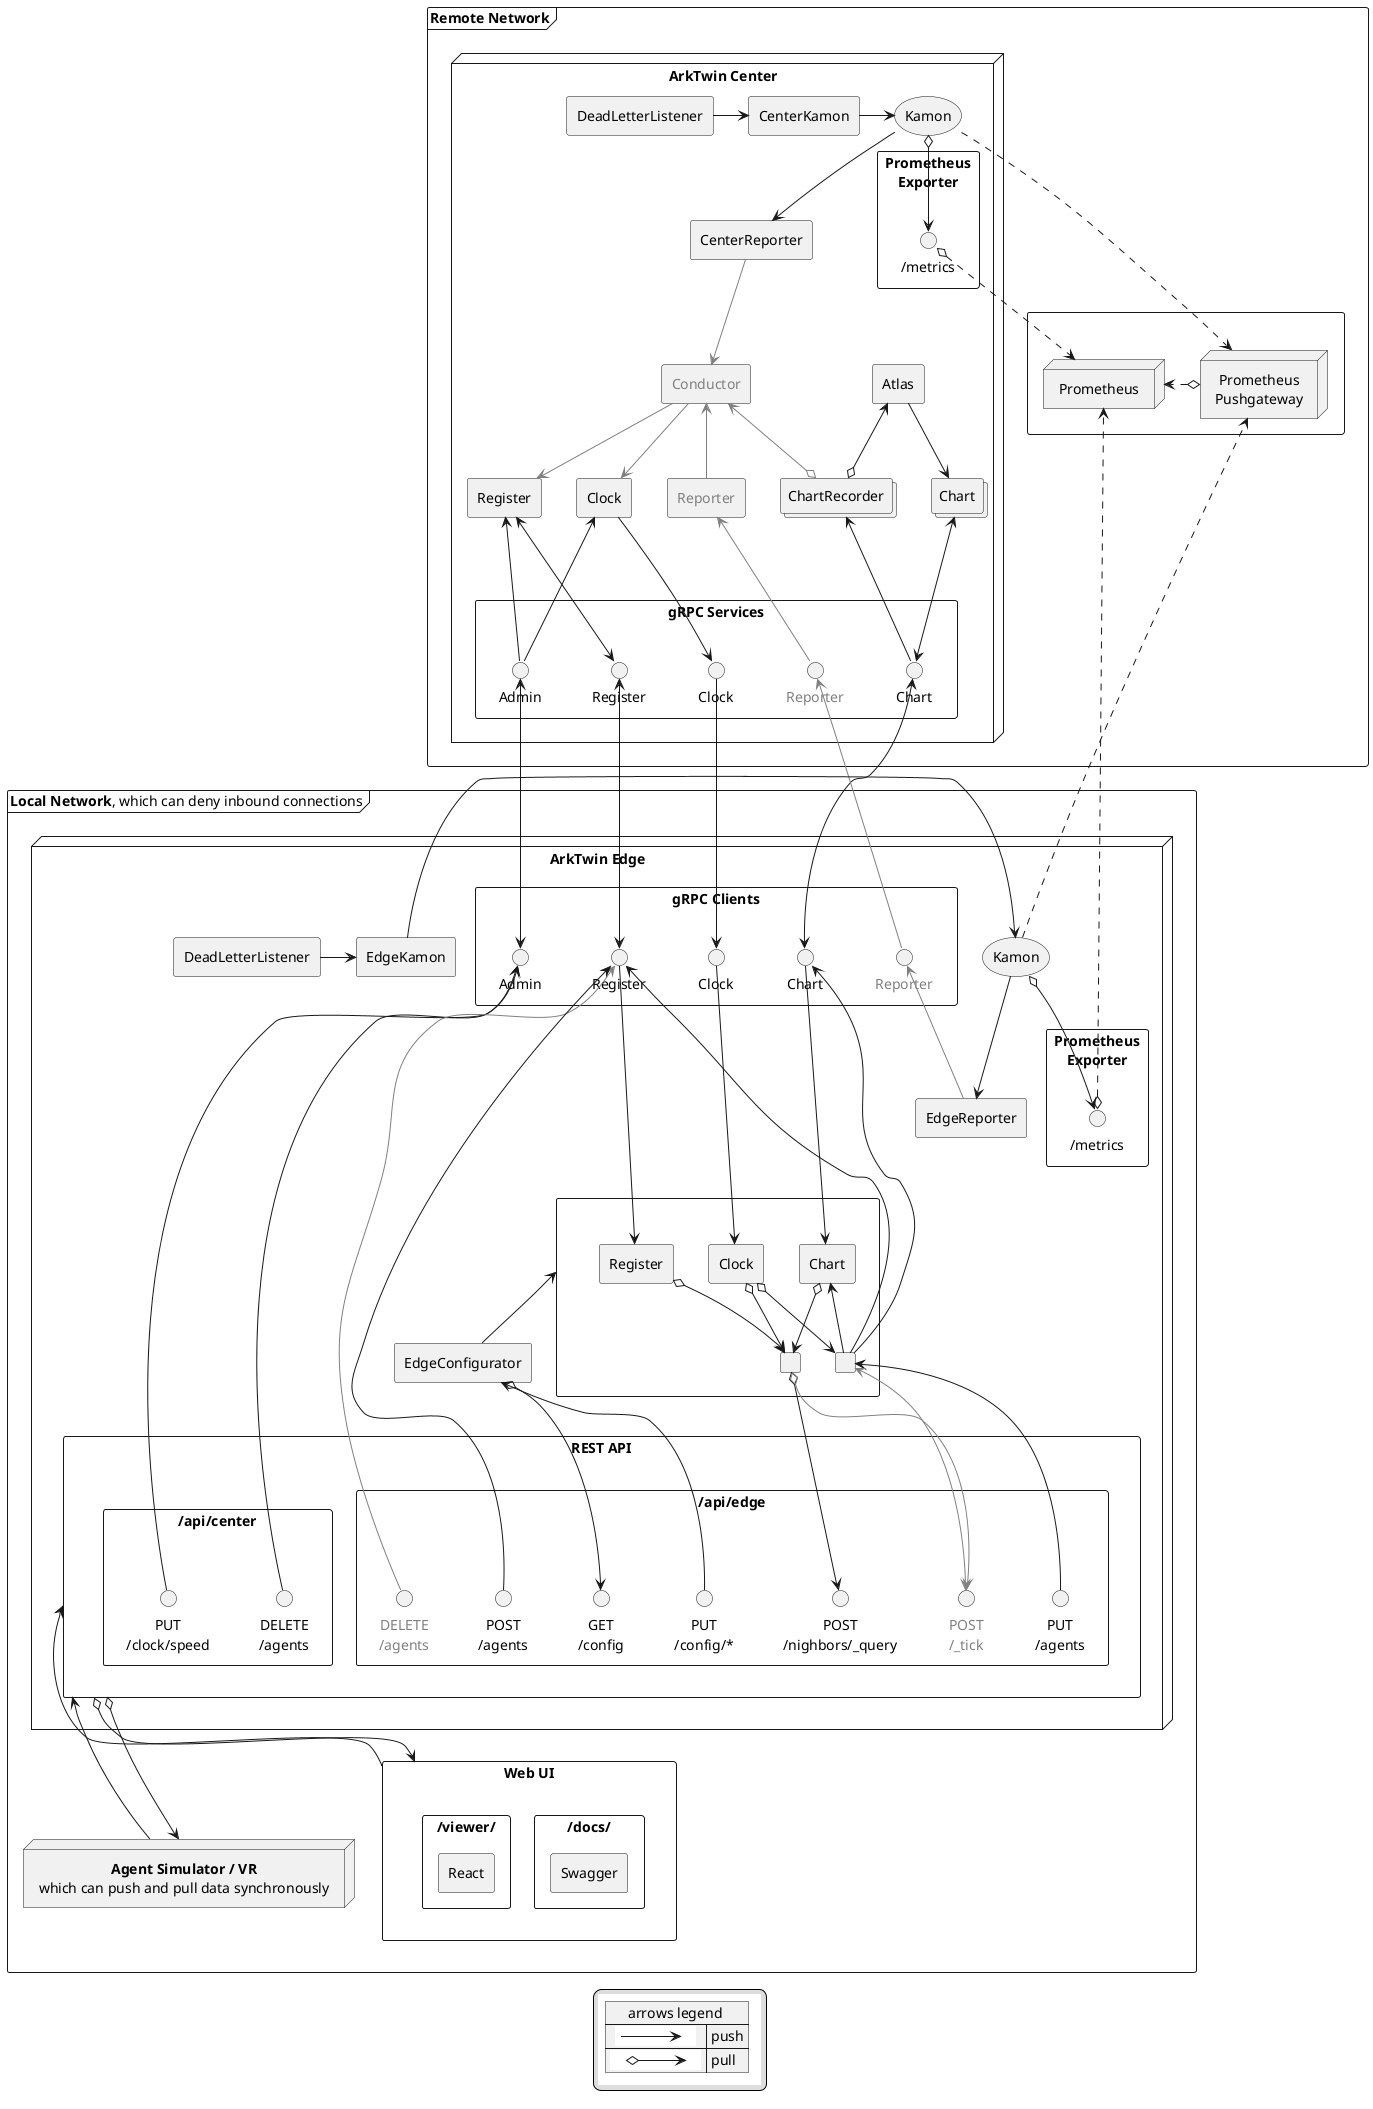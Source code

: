 @startuml messaging
skinparam defaultTextAlignment center

frame "Remote Network" {
  node "ArkTwin Center" {
    agent "<color:#gray>Conductor</color>" as Conductor

    agent "Atlas" as Atlas
    collections "ChartRecorder" as ChartRecorder
    collections "Chart" as center.Chart

    agent "Clock" as center.Clock
    agent "<color:#gray>Reporter</color>" as Reporter
    agent "Register" as center.Register

    storage "Kamon" as center.Kamon
    agent "CenterKamon" as CenterKamon
    agent "CenterReporter" as CenterReporter
    agent "DeadLetterListener" as center.DeadLetterListener

    rectangle "gRPC Services" as center.services {
      interface "Admin" as AdminService
      interface "Chart" as ChartService
      interface "Clock" as ClockService
      interface "<color:#gray>Reporter</color>" as ReporterService
      interface "Register" as RegisterService
    }
    rectangle "Prometheus\nExporter" as center.prometheus {
      interface "/metrics" as CenterMetrics
    }
  }

  rectangle " " as prometheus {
    node "Prometheus" as Prometheus
    node "Prometheus\nPushgateway" as Pushgateway
  }
}

frame "Local Network<plain>, which can deny inbound connections</plain>" {
  node "ArkTwin Edge" {
    rectangle "gRPC Clients" as edge.clients {
      interface "Admin" as AdminClient
      interface "Chart" as ChartClient
      interface "Clock" as ClockClient
      interface "<color:#gray>Reporter</color>" as ReporterClient
      interface "Register" as RegisterClient
    }

    storage "Kamon" as Kamon
    agent "EdgeKamon" as EdgeKamon
    agent "EdgeReporter" as EdgeReporter
    agent "DeadLetterListener" as DeadLetterListener

    rectangle " " as edge.actors {
      agent "Chart" as Chart
      agent "Clock" as Clock
      agent "Register" as Register

      agent " " as EdgeAgentsPutAdapter
      agent " " as EdgeNeighborsQueryAdapter
    }

    agent "EdgeConfigurator" as EdgeConfigurator

    rectangle "REST API" as edge.endpoints {
      rectangle "/api/center" {
        interface "DELETE\n/agents" as CenterAgentsDelete
        interface "PUT\n/clock/speed" as CenterClockSpeedPut
      }
      rectangle "/api/edge\n" {
        interface "<color:#gray>DELETE</color>\n<color:#gray>/agents</color>" as EdgeAgentsDelete
        interface "POST\n/agents" as EdgeAgentsPost
        interface "PUT\n/agents" as EdgeAgentsPut
        interface "GET\n/config" as EdgeConfigGet
        interface "PUT\n/config/*" as EdgeConfigPut
        interface "POST\n/nighbors/_query" as EdgeNeighborsQuery
        interface "<color:#gray>POST</color>\n<color:#gray>/_tick</color>" as EdgeTick
      }
    }
    rectangle "Prometheus\nExporter" as edge.prometheus {
      interface "/metrics" as EdgeMetrics
    }
  }

  rectangle "Web UI" as webui {
    rectangle "/docs/" {
      rectangle "Swagger"
    }
    rectangle "/viewer/" {
      rectangle "React"
    }
  }
  node "<b>Agent Simulator / VR</b>\nwhich can push and pull data synchronously" as Simulator
}

Conductor -[#gray]-> center.Clock
Conductor -[#gray]-> center.Register
Conductor <-[#gray]- Reporter
Conductor <-[#gray]-o ChartRecorder

center.Chart <---> ChartService
ChartRecorder <--- ChartService
Atlas <--o ChartRecorder
Atlas --> center.Chart

center.Clock <--- AdminService
center.Clock ---> ClockService
Reporter <-[#gray]-- ReporterService
center.Register <--- AdminService
center.Register <---> RegisterService

AdminService <--> AdminClient
ChartService <--> ChartClient
ClockService --> ClockClient
ReporterService <-[#gray]- ReporterClient
RegisterService <--> RegisterClient

ReporterClient <-[#gray]- EdgeReporter

ChartClient ---> Chart

ClockClient ---> Clock

RegisterClient ---> Register

AdminClient <-- CenterAgentsDelete

AdminClient <-- CenterClockSpeedPut

RegisterClient <-[#gray]- EdgeAgentsDelete

RegisterClient <-- EdgeAgentsPost
ChartClient <-- EdgeAgentsPutAdapter
Chart <-- EdgeAgentsPutAdapter
Clock o--> EdgeAgentsPutAdapter
RegisterClient <-- EdgeAgentsPutAdapter
EdgeAgentsPutAdapter <-- EdgeAgentsPut
EdgeAgentsPutAdapter <-[#gray]-> EdgeTick

Chart o--> EdgeNeighborsQueryAdapter
Clock o--> EdgeNeighborsQueryAdapter
Register o--> EdgeNeighborsQueryAdapter
EdgeNeighborsQueryAdapter o--> EdgeNeighborsQuery
EdgeNeighborsQueryAdapter o-[#gray]-> EdgeTick

EdgeConfigurator o--> EdgeConfigGet
EdgeConfigurator <-- EdgeConfigPut
edge.actors <-- EdgeConfigurator  

edge.endpoints <-- webui
edge.endpoints o--> webui
edge.endpoints <-- Simulator
edge.endpoints o--> Simulator

center.Kamon --> CenterReporter
CenterReporter -[#gray]-> Conductor
center.Kamon o--> CenterMetrics
CenterMetrics o..> Prometheus
center.Kamon ..> Pushgateway
center.DeadLetterListener -> CenterKamon
CenterKamon -> center.Kamon

Kamon --> EdgeReporter
Kamon o--> EdgeMetrics
EdgeMetrics o..> Prometheus
Kamon ..> Pushgateway
DeadLetterListener -> EdgeKamon
EdgeKamon -> Kamon

Pushgateway o.> Prometheus

!procedure $inlineArrow($arrow)
{{\nleft to right direction\nlabel " " as A\nlabel " " as B\nA $arrow B\n}}
!endprocedure

legend
{{
  map "arrows legend " as arrows {
    $inlineArrow( "-->") => push
    $inlineArrow("o-->") => pull
  }
}}
endlegend
@enduml
